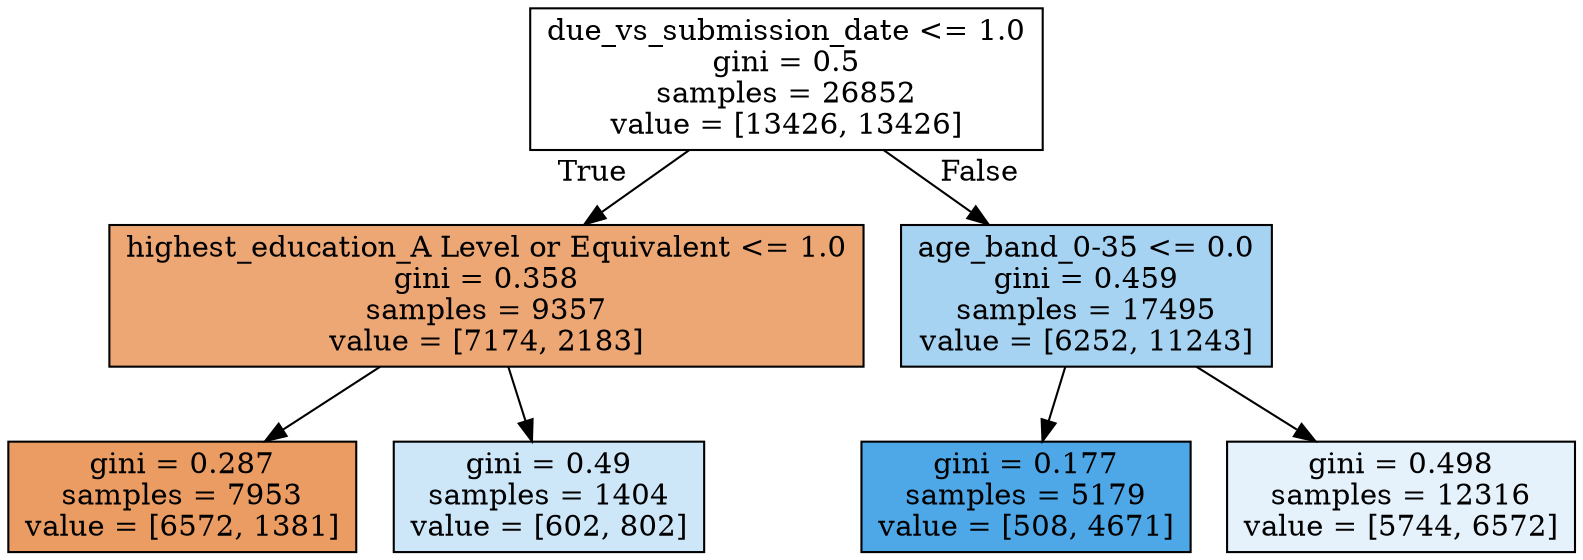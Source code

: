 digraph Tree {
node [shape=box, style="filled", color="black"] ;
0 [label="due_vs_submission_date <= 1.0\ngini = 0.5\nsamples = 26852\nvalue = [13426, 13426]", fillcolor="#e5813900"] ;
1 [label="highest_education_A Level or Equivalent <= 1.0\ngini = 0.358\nsamples = 9357\nvalue = [7174, 2183]", fillcolor="#e58139b1"] ;
0 -> 1 [labeldistance=2.5, labelangle=45, headlabel="True"] ;
2 [label="gini = 0.287\nsamples = 7953\nvalue = [6572, 1381]", fillcolor="#e58139c9"] ;
1 -> 2 ;
3 [label="gini = 0.49\nsamples = 1404\nvalue = [602, 802]", fillcolor="#399de540"] ;
1 -> 3 ;
4 [label="age_band_0-35 <= 0.0\ngini = 0.459\nsamples = 17495\nvalue = [6252, 11243]", fillcolor="#399de571"] ;
0 -> 4 [labeldistance=2.5, labelangle=-45, headlabel="False"] ;
5 [label="gini = 0.177\nsamples = 5179\nvalue = [508, 4671]", fillcolor="#399de5e3"] ;
4 -> 5 ;
6 [label="gini = 0.498\nsamples = 12316\nvalue = [5744, 6572]", fillcolor="#399de520"] ;
4 -> 6 ;
}